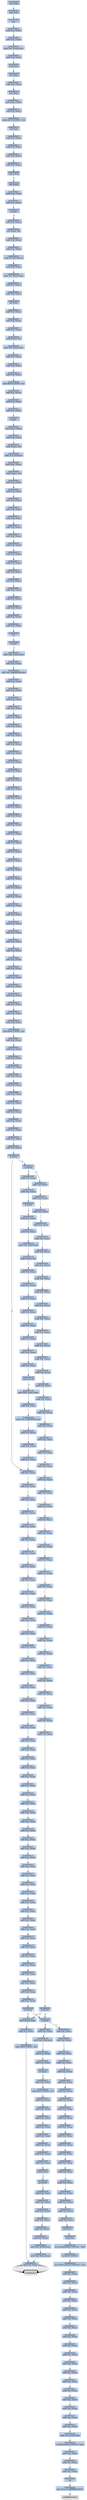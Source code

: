 digraph G {
node[shape=rectangle,style=filled,fillcolor=lightsteelblue,color=lightsteelblue]
bgcolor="transparent"
a0x00000000decl_ebp[label="0x00000000\ndecl %ebp"];
a0x00000001popl_edx[label="0x00000001\npopl %edx"];
a0x00000002nop_[label="0x00000002\nnop "];
a0x00000003addb_al_ebx_[label="0x00000003\naddb %al, (%ebx)"];
a0x00000005addb_al_eax_[label="0x00000005\naddb %al, (%eax)"];
a0x00000007addb_al_eaxeax_[label="0x00000007\naddb %al, (%eax,%eax)"];
a0x0000000aaddb_al_eax_[label="0x0000000a\naddb %al, (%eax)"];
a0x0000000cpushl_eax[label="0x0000000c\npushl %eax"];
a0x0000000dincl_ebp[label="0x0000000d\nincl %ebp"];
a0x0000000eaddb_al_eax_[label="0x0000000e\naddb %al, (%eax)"];
a0x00000010decl_esp[label="0x00000010\ndecl %esp"];
a0x00000011addl_eax_edx_[label="0x00000011\naddl %eax, (%edx)"];
a0x00000013addb_dl_edi_[label="0x00000013\naddb %dl, (%edi)"];
a0x00000015addb_0x75UINT8_al[label="0x00000015\naddb $0x75<UINT8>, %al"];
a0x00000017incl_edi[label="0x00000017\nincl %edi"];
a0x00000018addb_al_eax_[label="0x00000018\naddb %al, (%eax)"];
a0x0000001aaddb_al_eax_[label="0x0000001a\naddb %al, (%eax)"];
a0x0000001caddb_al_eax_[label="0x0000001c\naddb %al, (%eax)"];
a0x0000001eaddb_al_eax_[label="0x0000001e\naddb %al, (%eax)"];
a0x00000020loopne_0x22[label="0x00000020\nloopne 0x22"];
a0x00000022sidt_ebx_[label="0x00000022\nsidt (%ebx)"];
a0x00000025addl_eax_esi_[label="0x00000025\naddl %eax, (%esi)"];
a0x00000027addb_al_eax_[label="0x00000027\naddb %al, (%eax)"];
a0x00000029jo_0x2b[label="0x00000029\njo 0x2b"];
a0x0000002baddb_al_eax_[label="0x0000002b\naddb %al, (%eax)"];
a0x0000002dorb_eax__al[label="0x0000002d\norb (%eax), %al"];
a0x0000002faddb_al_eax_[label="0x0000002f\naddb %al, (%eax)"];
a0x00000031addb_al_eax_[label="0x00000031\naddb %al, (%eax)"];
a0x00000033addb_cl_0x7cecx_[label="0x00000033\naddb %cl, 0x7c(%ecx)"];
a0x00000039adcb_al_eax_[label="0x00000039\nadcb %al, (%eax)"];
a0x0000003baddb_cl_eaxeax_[label="0x0000003b\naddb %cl, (%eax,%eax)"];
a0x0000003eaddb_al_eax_[label="0x0000003e\naddb %al, (%eax)"];
a0x00000040addb_al_eax_[label="0x00000040\naddb %al, (%eax)"];
a0x00000042incl_eax[label="0x00000042\nincl %eax"];
a0x00000043addb_al_eax_[label="0x00000043\naddb %al, (%eax)"];
a0x00000045adcb_al_eax_[label="0x00000045\nadcb %al, (%eax)"];
a0x00000047addb_al_eax_[label="0x00000047\naddb %al, (%eax)"];
a0x00000049addb_eax__al[label="0x00000049\naddb (%eax), %al"];
a0x0000004baddb_al_eaxeax_[label="0x0000004b\naddb %al, (%eax,%eax)"];
a0x0000004eaddb_al_eax_[label="0x0000004e\naddb %al, (%eax)"];
a0x00000050addb_al_eax_[label="0x00000050\naddb %al, (%eax)"];
a0x00000052addb_al_eax_[label="0x00000052\naddb %al, (%eax)"];
a0x00000054addb_0x0UINT8_al[label="0x00000054\naddb $0x0<UINT8>, %al"];
a0x00000056addb_al_eax_[label="0x00000056\naddb %al, (%eax)"];
a0x00000058addb_al_eax_[label="0x00000058\naddb %al, (%eax)"];
a0x0000005aaddb_al_eax_[label="0x0000005a\naddb %al, (%eax)"];
a0x0000005cpusha_[label="0x0000005c\npusha "];
a0x0000005dmovl_eax_eax_[label="0x0000005d\nmovl %eax, (%eax)"];
a0x0000005faddb_al_eax_[label="0x0000005f\naddb %al, (%eax)"];
a0x00000061addb_eax__al[label="0x00000061\naddb (%eax), %al"];
a0x00000063addb_cl_0x2ecx_[label="0x00000063\naddb %cl, 0x2(%ecx)"];
a0x00000066addl_eax_eax_[label="0x00000066\naddl %eax, (%eax)"];
a0x00000068addb_eax__al[label="0x00000068\naddb (%eax), %al"];
a0x0000006aaddb_al_eax_[label="0x0000006a\naddb %al, (%eax)"];
a0x0000006caddb_al_eax_[label="0x0000006c\naddb %al, (%eax)"];
a0x0000006eadcb_al_eax_[label="0x0000006e\nadcb %al, (%eax)"];
a0x00000070addb_dl_eax_[label="0x00000070\naddb %dl, (%eax)"];
a0x00000072addb_al_eax_[label="0x00000072\naddb %al, (%eax)"];
a0x00000074addb_al_eax_[label="0x00000074\naddb %al, (%eax)"];
a0x00000076adcb_al_eax_[label="0x00000076\nadcb %al, (%eax)"];
a0x00000078addb_dl_eax_[label="0x00000078\naddb %dl, (%eax)"];
a0x0000007aaddb_al_eax_[label="0x0000007a\naddb %al, (%eax)"];
a0x0000007caddb_al_eax_[label="0x0000007c\naddb %al, (%eax)"];
a0x0000007eaddb_al_eax_[label="0x0000007e\naddb %al, (%eax)"];
a0x00000080adcb_al_eax_[label="0x00000080\nadcb %al, (%eax)"];
a0x00000082addb_al_eax_[label="0x00000082\naddb %al, (%eax)"];
a0x00000084addb_al_eax_[label="0x00000084\naddb %al, (%eax)"];
a0x00000086addb_al_eax_[label="0x00000086\naddb %al, (%eax)"];
a0x00000088addb_al_eax_[label="0x00000088\naddb %al, (%eax)"];
a0x0000008aaddb_al_eax_[label="0x0000008a\naddb %al, (%eax)"];
a0x0000008cnop_[label="0x0000008c\nnop "];
a0x0000008djnl_0x8f[label="0x0000008d\njnl 0x8f"];
a0x0000008faddb_bh_eaxeax_[label="0x0000008f\naddb %bh, (%eax,%eax)"];
a0x00000092addb_al_eax_[label="0x00000092\naddb %al, (%eax)"];
a0x00000094addb_al_0x9600000eax_[label="0x00000094\naddb %al, 0x9600000(%eax)"];
a0x0000009aaddb_al_eax_[label="0x0000009a\naddb %al, (%eax)"];
a0x0000009caddb_al_eax_[label="0x0000009c\naddb %al, (%eax)"];
a0x0000009eaddb_al_eax_[label="0x0000009e\naddb %al, (%eax)"];
a0x000000a0addb_al_eax_[label="0x000000a0\naddb %al, (%eax)"];
a0x000000a2addb_al_eax_[label="0x000000a2\naddb %al, (%eax)"];
a0x000000a4addb_al_eax_[label="0x000000a4\naddb %al, (%eax)"];
a0x000000a6addb_al_eax_[label="0x000000a6\naddb %al, (%eax)"];
a0x000000a8addb_al_eax_[label="0x000000a8\naddb %al, (%eax)"];
a0x000000aaaddb_al_eax_[label="0x000000aa\naddb %al, (%eax)"];
a0x000000acaddb_al_eax_[label="0x000000ac\naddb %al, (%eax)"];
a0x000000aeaddb_al_eax_[label="0x000000ae\naddb %al, (%eax)"];
a0x000000b0addb_al_eax_[label="0x000000b0\naddb %al, (%eax)"];
a0x000000b2addb_al_eax_[label="0x000000b2\naddb %al, (%eax)"];
a0x000000b4addb_al_eax_[label="0x000000b4\naddb %al, (%eax)"];
a0x000000b6addb_al_eax_[label="0x000000b6\naddb %al, (%eax)"];
a0x000000b8addb_al_eax_[label="0x000000b8\naddb %al, (%eax)"];
a0x000000baaddb_al_eax_[label="0x000000ba\naddb %al, (%eax)"];
a0x000000bcaddb_al_eax_[label="0x000000bc\naddb %al, (%eax)"];
a0x000000beaddb_al_eax_[label="0x000000be\naddb %al, (%eax)"];
a0x000000c0addb_al_eax_[label="0x000000c0\naddb %al, (%eax)"];
a0x000000c2addb_al_eax_[label="0x000000c2\naddb %al, (%eax)"];
a0x000000c4addb_al_eax_[label="0x000000c4\naddb %al, (%eax)"];
a0x000000c6addb_al_eax_[label="0x000000c6\naddb %al, (%eax)"];
a0x000000c8addb_al_eax_[label="0x000000c8\naddb %al, (%eax)"];
a0x000000caaddb_al_eax_[label="0x000000ca\naddb %al, (%eax)"];
a0x000000ccaddb_al_eax_[label="0x000000cc\naddb %al, (%eax)"];
a0x000000ceaddb_al_eax_[label="0x000000ce\naddb %al, (%eax)"];
a0x000000d0addb_al_eax_[label="0x000000d0\naddb %al, (%eax)"];
a0x000000d2addb_al_eax_[label="0x000000d2\naddb %al, (%eax)"];
a0x000000d4addb_al_eax_[label="0x000000d4\naddb %al, (%eax)"];
a0x000000d6addb_al_eax_[label="0x000000d6\naddb %al, (%eax)"];
a0x000000d8addb_al_eax_[label="0x000000d8\naddb %al, (%eax)"];
a0x000000daaddb_al_eax_[label="0x000000da\naddb %al, (%eax)"];
a0x000000dcaddb_al_eax_[label="0x000000dc\naddb %al, (%eax)"];
a0x000000deaddb_al_eax_[label="0x000000de\naddb %al, (%eax)"];
a0x000000e0addb_al_eax_[label="0x000000e0\naddb %al, (%eax)"];
a0x000000e2addb_al_eax_[label="0x000000e2\naddb %al, (%eax)"];
a0x000000e4addb_dl_eax_[label="0x000000e4\naddb %dl, (%eax)"];
a0x000000e6addb_al_eax_[label="0x000000e6\naddb %al, (%eax)"];
a0x000000e8subb_0x0UINT8_al[label="0x000000e8\nsubb $0x0<UINT8>, %al"];
a0x000000eaaddb_al_eax_[label="0x000000ea\naddb %al, (%eax)"];
a0x000000ecaddb_al_eax_[label="0x000000ec\naddb %al, (%eax)"];
a0x000000eeaddb_al_eax_[label="0x000000ee\naddb %al, (%eax)"];
a0x000000f0addb_al_eax_[label="0x000000f0\naddb %al, (%eax)"];
a0x000000f2addb_al_eax_[label="0x000000f2\naddb %al, (%eax)"];
a0x000000f4addb_al_eax_[label="0x000000f4\naddb %al, (%eax)"];
a0x000000f6addb_al_eax_[label="0x000000f6\naddb %al, (%eax)"];
a0x000000f8addb_al_eax_[label="0x000000f8\naddb %al, (%eax)"];
a0x000000faaddb_al_eax_[label="0x000000fa\naddb %al, (%eax)"];
a0x000000fcaddb_al_eax_[label="0x000000fc\naddb %al, (%eax)"];
a0x000000feaddb_al_eax_[label="0x000000fe\naddb %al, (%eax)"];
a0x00000100addb_al_eax_[label="0x00000100\naddb %al, (%eax)"];
a0x00000102addb_al_eax_[label="0x00000102\naddb %al, (%eax)"];
a0x00000104je_0x16c[label="0x00000104\nje 0x16c"];
a0x00000107js_0x17d[label="0x00000107\njs 0x17d"];
a0x0000016caddb_al_eax_[label="0x0000016c\naddb %al, (%eax)"];
a0x0000016eaddb_al_eax_[label="0x0000016e\naddb %al, (%eax)"];
a0x00000170addb_al_eax_[label="0x00000170\naddb %al, (%eax)"];
a0x00000172addb_al_eax_[label="0x00000172\naddb %al, (%eax)"];
a0x00000174addb_al_eax_[label="0x00000174\naddb %al, (%eax)"];
a0x00000176addb_al_eax_[label="0x00000176\naddb %al, (%eax)"];
a0x00000178addb_al_eax_[label="0x00000178\naddb %al, (%eax)"];
a0x0000017aaddb_al_eax_[label="0x0000017a\naddb %al, (%eax)"];
a0x0000017caddb_al_eax_[label="0x0000017c\naddb %al, (%eax)"];
a0x0000017eaddb_al_eax_[label="0x0000017e\naddb %al, (%eax)"];
a0x00000180addb_al_eax_[label="0x00000180\naddb %al, (%eax)"];
a0x00000182addb_al_eax_[label="0x00000182\naddb %al, (%eax)"];
a0x00000184addb_al_eax_[label="0x00000184\naddb %al, (%eax)"];
a0x00000186addb_al_eax_[label="0x00000186\naddb %al, (%eax)"];
a0x00000188addb_al_eax_[label="0x00000188\naddb %al, (%eax)"];
a0x0000018aaddb_al_eax_[label="0x0000018a\naddb %al, (%eax)"];
a0x0000018caddb_al_eax_[label="0x0000018c\naddb %al, (%eax)"];
a0x0000018eaddb_al_eax_[label="0x0000018e\naddb %al, (%eax)"];
a0x00000190addb_al_eax_[label="0x00000190\naddb %al, (%eax)"];
a0x00000192addb_al_eax_[label="0x00000192\naddb %al, (%eax)"];
a0x00000194addb_al_eax_[label="0x00000194\naddb %al, (%eax)"];
a0x00000196addb_al_eax_[label="0x00000196\naddb %al, (%eax)"];
a0x00000198addb_al_eax_[label="0x00000198\naddb %al, (%eax)"];
a0x0000019aaddb_al_eax_[label="0x0000019a\naddb %al, (%eax)"];
a0x0000019caddb_al_eax_[label="0x0000019c\naddb %al, (%eax)"];
a0x0000019eaddb_al_eax_[label="0x0000019e\naddb %al, (%eax)"];
a0x000001a0addb_al_eax_[label="0x000001a0\naddb %al, (%eax)"];
a0x000001a2addb_al_eax_[label="0x000001a2\naddb %al, (%eax)"];
a0x000001a4addb_al_eax_[label="0x000001a4\naddb %al, (%eax)"];
a0x000001a6addb_al_eax_[label="0x000001a6\naddb %al, (%eax)"];
a0x000001a8addb_al_eax_[label="0x000001a8\naddb %al, (%eax)"];
a0x000001aaaddb_al_eax_[label="0x000001aa\naddb %al, (%eax)"];
a0x000001acaddb_al_eax_[label="0x000001ac\naddb %al, (%eax)"];
a0x000001aeaddb_al_eax_[label="0x000001ae\naddb %al, (%eax)"];
a0x000001b0addb_al_eax_[label="0x000001b0\naddb %al, (%eax)"];
a0x000001b2addb_al_eax_[label="0x000001b2\naddb %al, (%eax)"];
a0x000001b4addb_al_eax_[label="0x000001b4\naddb %al, (%eax)"];
a0x000001b6addb_al_eax_[label="0x000001b6\naddb %al, (%eax)"];
a0x000001b8addb_al_eax_[label="0x000001b8\naddb %al, (%eax)"];
a0x000001baaddb_al_eax_[label="0x000001ba\naddb %al, (%eax)"];
a0x000001bcaddb_al_eax_[label="0x000001bc\naddb %al, (%eax)"];
a0x000001beaddb_al_eax_[label="0x000001be\naddb %al, (%eax)"];
a0x000001c0addb_al_eax_[label="0x000001c0\naddb %al, (%eax)"];
a0x000001c2addb_al_eax_[label="0x000001c2\naddb %al, (%eax)"];
a0x000001c4addb_al_eax_[label="0x000001c4\naddb %al, (%eax)"];
a0x000001c6addb_al_eax_[label="0x000001c6\naddb %al, (%eax)"];
a0x000001c8addb_al_eax_[label="0x000001c8\naddb %al, (%eax)"];
a0x000001caaddb_al_eax_[label="0x000001ca\naddb %al, (%eax)"];
a0x000001ccaddb_al_eax_[label="0x000001cc\naddb %al, (%eax)"];
a0x000001ceaddb_al_eax_[label="0x000001ce\naddb %al, (%eax)"];
a0x000001d0je_0x238[label="0x000001d0\nje 0x238"];
a0x00000238addl_eax__eax[label="0x00000238\naddl (%eax), %eax"];
a0x0000023aaddb_al_eax_[label="0x0000023a\naddb %al, (%eax)"];
a0x0000023caddb_0x0UINT8_al[label="0x0000023c\naddb $0x0<UINT8>, %al"];
a0x0000023eaddb_al_eax_[label="0x0000023e\naddb %al, (%eax)"];
a0x00000240[label="0x00000240",color="lightgrey",fillcolor="lightgrey"];
a0x00000109addb_al_eax_[label="0x00000109\naddb %al, (%eax)"];
a0x0000017daddb_al_eax_[label="0x0000017d\naddb %al, (%eax)"];
a0x0000017faddb_al_eax_[label="0x0000017f\naddb %al, (%eax)"];
a0x00000181addb_al_eax_[label="0x00000181\naddb %al, (%eax)"];
a0x00000183addb_al_eax_[label="0x00000183\naddb %al, (%eax)"];
a0x00000185addb_al_eax_[label="0x00000185\naddb %al, (%eax)"];
a0x00000187addb_al_eax_[label="0x00000187\naddb %al, (%eax)"];
a0x00000189addb_al_eax_[label="0x00000189\naddb %al, (%eax)"];
a0x0000018baddb_al_eax_[label="0x0000018b\naddb %al, (%eax)"];
a0x0000018daddb_al_eax_[label="0x0000018d\naddb %al, (%eax)"];
a0x0000018faddb_al_eax_[label="0x0000018f\naddb %al, (%eax)"];
a0x00000191addb_al_eax_[label="0x00000191\naddb %al, (%eax)"];
a0x00000193addb_al_eax_[label="0x00000193\naddb %al, (%eax)"];
a0x00000195addb_al_eax_[label="0x00000195\naddb %al, (%eax)"];
a0x00000197addb_al_eax_[label="0x00000197\naddb %al, (%eax)"];
a0x00000199addb_al_eax_[label="0x00000199\naddb %al, (%eax)"];
a0x0000019baddb_al_eax_[label="0x0000019b\naddb %al, (%eax)"];
a0x0000019daddb_al_eax_[label="0x0000019d\naddb %al, (%eax)"];
a0x0000019faddb_al_eax_[label="0x0000019f\naddb %al, (%eax)"];
a0x000001a1addb_al_eax_[label="0x000001a1\naddb %al, (%eax)"];
a0x000001a3addb_al_eax_[label="0x000001a3\naddb %al, (%eax)"];
a0x000001a5addb_al_eax_[label="0x000001a5\naddb %al, (%eax)"];
a0x000001a7addb_al_eax_[label="0x000001a7\naddb %al, (%eax)"];
a0x000001a9addb_al_eax_[label="0x000001a9\naddb %al, (%eax)"];
a0x000001abaddb_al_eax_[label="0x000001ab\naddb %al, (%eax)"];
a0x000001adaddb_al_eax_[label="0x000001ad\naddb %al, (%eax)"];
a0x000001afaddb_al_eax_[label="0x000001af\naddb %al, (%eax)"];
a0x000001b1addb_al_eax_[label="0x000001b1\naddb %al, (%eax)"];
a0x000001b3addb_al_eax_[label="0x000001b3\naddb %al, (%eax)"];
a0x000001b5addb_al_eax_[label="0x000001b5\naddb %al, (%eax)"];
a0x000001b7addb_al_eax_[label="0x000001b7\naddb %al, (%eax)"];
a0x000001b9addb_al_eax_[label="0x000001b9\naddb %al, (%eax)"];
a0x000001bbaddb_al_eax_[label="0x000001bb\naddb %al, (%eax)"];
a0x000001bdaddb_al_eax_[label="0x000001bd\naddb %al, (%eax)"];
a0x000001bfaddb_al_eax_[label="0x000001bf\naddb %al, (%eax)"];
a0x000001c1addb_al_eax_[label="0x000001c1\naddb %al, (%eax)"];
a0x000001c3addb_al_eax_[label="0x000001c3\naddb %al, (%eax)"];
a0x000001c5addb_al_eax_[label="0x000001c5\naddb %al, (%eax)"];
a0x000001c7addb_al_eax_[label="0x000001c7\naddb %al, (%eax)"];
a0x000001c9addb_al_eax_[label="0x000001c9\naddb %al, (%eax)"];
a0x000001cbaddb_al_eax_[label="0x000001cb\naddb %al, (%eax)"];
a0x000001cdaddb_al_eax_[label="0x000001cd\naddb %al, (%eax)"];
a0x000001cfaddb_ch_esi_[label="0x000001cf\naddb %ch, (%esi)"];
a0x000001d1je_0x238[label="0x000001d1\nje 0x238"];
a0x000001d3js_0x249[label="0x000001d3\njs 0x249"];
a0x00000240[label="0x00000240",color="lightgrey",fillcolor="lightgrey"];
a0x000001d5addb_al_eax_[label="0x000001d5\naddb %al, (%eax)"];
a0x00000249addb_al_eax_[label="0x00000249\naddb %al, (%eax)"];
a0x0000024baddb_al_eax_[label="0x0000024b\naddb %al, (%eax)"];
a0x0000024eaddb_al_eax_[label="0x0000024e\naddb %al, (%eax)"];
a0x00000250addb_al_eax_[label="0x00000250\naddb %al, (%eax)"];
a0x00000252addb_al_eax_[label="0x00000252\naddb %al, (%eax)"];
a0x00000254addb_al_eax_[label="0x00000254\naddb %al, (%eax)"];
a0x00000256addb_al_eax_[label="0x00000256\naddb %al, (%eax)"];
a0x00000258addb_al_eax_[label="0x00000258\naddb %al, (%eax)"];
a0x0000025aaddb_al_eax_[label="0x0000025a\naddb %al, (%eax)"];
a0x0000025caddb_al_eax_[label="0x0000025c\naddb %al, (%eax)"];
a0x0000025eaddb_al_eax_[label="0x0000025e\naddb %al, (%eax)"];
a0x00000260addb_al_eax_[label="0x00000260\naddb %al, (%eax)"];
a0x00000262addb_al_eax_[label="0x00000262\naddb %al, (%eax)"];
a0x00000264addb_al_eax_[label="0x00000264\naddb %al, (%eax)"];
a0x00000266addb_al_eax_[label="0x00000266\naddb %al, (%eax)"];
a0x00000268addb_al_eax_[label="0x00000268\naddb %al, (%eax)"];
a0x0000026aaddb_al_eax_[label="0x0000026a\naddb %al, (%eax)"];
a0x0000026caddb_al_eax_[label="0x0000026c\naddb %al, (%eax)"];
a0x0000026eaddb_al_eax_[label="0x0000026e\naddb %al, (%eax)"];
a0x00000270addb_al_ecx_[label="0x00000270\naddb %al, (%ecx)"];
a0x00000272addb_al_eax_[label="0x00000272\naddb %al, (%eax)"];
a0x00000274pushl_cs[label="0x00000274\npushl %cs"];
a0x00000275popl_ds[label="0x00000275\npopl %ds"];
a0x00000276movl_0x9b4000eUINT32_edx[label="0x00000276\nmovl $0x9b4000e<UINT32>, %edx"];
a0x0000027bint_0x21UINT8[label="0x0000027b\nint $0x21<UINT8>"];
a0x0000027dmovl_0x21cd4c01UINT32_eax[label="0x0000027d\nmovl $0x21cd4c01<UINT32>, %eax"];
a0x00000282addb_al_eax_[label="0x00000282\naddb %al, (%eax)"];
a0x00000284addb_al_eax_[label="0x00000284\naddb %al, (%eax)"];
a0x00000286addb_al_eax_[label="0x00000286\naddb %al, (%eax)"];
a0x00000288addb_al_eax_[label="0x00000288\naddb %al, (%eax)"];
a0x0000028aaddb_al_eax_[label="0x0000028a\naddb %al, (%eax)"];
a0x0000028caddb_al_eax_[label="0x0000028c\naddb %al, (%eax)"];
a0x0000028eaddb_al_eax_[label="0x0000028e\naddb %al, (%eax)"];
a0x00000290addb_al_eax_[label="0x00000290\naddb %al, (%eax)"];
a0x00000292addb_al_eax_[label="0x00000292\naddb %al, (%eax)"];
a0x00000294addb_al_eax_[label="0x00000294\naddb %al, (%eax)"];
a0x00000296addb_al_eax_[label="0x00000296\naddb %al, (%eax)"];
a0x00000298addb_al_eax_[label="0x00000298\naddb %al, (%eax)"];
a0x0000029aaddb_al_eax_[label="0x0000029a\naddb %al, (%eax)"];
a0x0000029caddb_al_eax_[label="0x0000029c\naddb %al, (%eax)"];
a0x0000029eaddb_al_eax_[label="0x0000029e\naddb %al, (%eax)"];
a0x000002a0addb_al_eax_[label="0x000002a0\naddb %al, (%eax)"];
a0x000002a2addb_al_eax_[label="0x000002a2\naddb %al, (%eax)"];
a0x000002a4addb_al_eax_[label="0x000002a4\naddb %al, (%eax)"];
a0x000002a6addb_ah_0x2eebp_[label="0x000002a6\naddb %ah, 0x2e(%ebp)"];
a0x000002a9orl_0x240a0dUINT32_eax[label="0x000002a9\norl $0x240a0d<UINT32>, %eax"];
a0x000002aeaddb_al_eax_[label="0x000002ae\naddb %al, (%eax)"];
a0x000002b0addb_al_eax_[label="0x000002b0\naddb %al, (%eax)"];
a0x000002b2addb_al_eax_[label="0x000002b2\naddb %al, (%eax)"];
a0x000002b4std_[label="0x000002b4\nstd "];
a0x000002b5ljmp_0x1a15_0xffffffff8bb9497b[label="0x000002b5\nljmp 0x1a15:0xffffffff8bb9497b"];
a0xffffffff8bb9497b[label="0xffffffff8bb9497b",color="lightgrey",fillcolor="lightgrey"];
a0x000001d7addb_ah_0x6eesi_[label="0x000001d7\naddb %ah, 0x6e(%esi)"];
a0x000001ddadcb_al_eax_[label="0x000001dd\nadcb %al, (%eax)"];
a0x000001dfaddb_al_eax_[label="0x000001df\naddb %al, (%eax)"];
a0x000001e1jo_0x1e3[label="0x000001e1\njo 0x1e3"];
a0x000001e3addb_al_eax_[label="0x000001e3\naddb %al, (%eax)"];
a0x000001e5addb_0x0UINT8_al[label="0x000001e5\naddb $0x0<UINT8>, %al"];
a0x000001e7addb_al_eax_[label="0x000001e7\naddb %al, (%eax)"];
a0x000001e9addb_al_eax_[label="0x000001e9\naddb %al, (%eax)"];
a0x000001ebaddb_al_eax_[label="0x000001eb\naddb %al, (%eax)"];
a0x000001edaddb_al_eax_[label="0x000001ed\naddb %al, (%eax)"];
a0x000001efaddb_al_eax_[label="0x000001ef\naddb %al, (%eax)"];
a0x000001f1addb_al_eax_[label="0x000001f1\naddb %al, (%eax)"];
a0x000001f3addb_ah_eax_[label="0x000001f3\naddb %ah, (%eax)"];
a0x000001f5addb_al_eax_[label="0x000001f5\naddb %al, (%eax)"];
a0x000001f7loopne_0x227[label="0x000001f7\nloopne 0x227"];
a0x00000227jle_0x229[label="0x00000227\njle 0x229"];
a0x00000229addb_al_eax_[label="0x00000229\naddb %al, (%eax)"];
a0x0000022baddb_al_eax_[label="0x0000022b\naddb %al, (%eax)"];
a0x0000022daddb_al_eax_[label="0x0000022d\naddb %al, (%eax)"];
a0x0000022faddb_al_eax_[label="0x0000022f\naddb %al, (%eax)"];
a0x00000231addb_al_eax_[label="0x00000231\naddb %al, (%eax)"];
a0x00000233addb_al_eax_[label="0x00000233\naddb %al, (%eax)"];
a0x00000235addb_dl_0x300eax_[label="0x00000235\naddb %dl, 0x300(%eax)"];
a0x0000023baddb_al_eaxeax_[label="0x0000023b\naddb %al, (%eax,%eax)"];
a0x00000240[label="0x00000240",color="lightgrey",fillcolor="lightgrey"];
a0x0000010baddb_al_eax_[label="0x0000010b\naddb %al, (%eax)"];
a0x0000010djo_0x10f[label="0x0000010d\njo 0x10f"];
a0x0000010faddb_al_eax_[label="0x0000010f\naddb %al, (%eax)"];
a0x00000111adcb_al_eax_[label="0x00000111\nadcb %al, (%eax)"];
a0x00000113addb_ch_0x6eeax_[label="0x00000113\naddb %ch, 0x6e(%eax)"];
a0x00000119addb_eax__al[label="0x00000119\naddb (%eax), %al"];
a0x0000011baddb_al_eax_[label="0x0000011b\naddb %al, (%eax)"];
a0x0000011daddb_al_eax_[label="0x0000011d\naddb %al, (%eax)"];
a0x0000011faddb_al_eax_[label="0x0000011f\naddb %al, (%eax)"];
a0x00000121addb_al_eax_[label="0x00000121\naddb %al, (%eax)"];
a0x00000123addb_al_eax_[label="0x00000123\naddb %al, (%eax)"];
a0x00000125addb_al_eax_[label="0x00000125\naddb %al, (%eax)"];
a0x00000127addb_ah_eax_[label="0x00000127\naddb %ah, (%eax)"];
a0x00000129addb_al_eax_[label="0x00000129\naddb %al, (%eax)"];
a0x0000012bloopne_0x15b[label="0x0000012b\nloopne 0x15b"];
a0x0000015baddb_bh_eaxeax_[label="0x0000015b\naddb %bh, (%eax,%eax)"];
a0x0000015eaddb_al_eax_[label="0x0000015e\naddb %al, (%eax)"];
a0x00000160addb_al_0x9600000eax_[label="0x00000160\naddb %al, 0x9600000(%eax)"];
a0x00000166addb_al_eax_[label="0x00000166\naddb %al, (%eax)"];
a0x00000168addb_al_eax_[label="0x00000168\naddb %al, (%eax)"];
a0x0000016aaddb_al_eax_[label="0x0000016a\naddb %al, (%eax)"];
a0xffffffff8bb9497b[label="0xffffffff8bb9497b",color="lightgrey",fillcolor="lightgrey"];
a0x00000240[label="0x00000240",color="lightgrey",fillcolor="lightgrey"];
a0x00000240[label="0x00000240",color="lightgrey",fillcolor="lightgrey"];
a0x00000240[label="0x00000240",color="lightgrey",fillcolor="lightgrey"];
a0xffffffff8bb9497b[label="0xffffffff8bb9497b",color="lightgrey",fillcolor="lightgrey"];
a0x00000240[label="0x00000240",color="lightgrey",fillcolor="lightgrey"];
a0xffffffff8bb9497b[label="0xffffffff8bb9497b",color="lightgrey",fillcolor="lightgrey"];
a0x00000240[label="0x00000240",color="lightgrey",fillcolor="lightgrey"];
a0x00000240[label="0x00000240",color="lightgrey",fillcolor="lightgrey"];
a0x00000240[label="0x00000240",color="lightgrey",fillcolor="lightgrey"];
a0xffffffff8bb9497b[label="0xffffffff8bb9497b",color="lightgrey",fillcolor="lightgrey"];
a0x00000240[label="0x00000240",color="lightgrey",fillcolor="lightgrey"];
a0xffffffff8bb9497b[label="0xffffffff8bb9497b",color="lightgrey",fillcolor="lightgrey"];
a0x00000240[label="0x00000240",color="lightgrey",fillcolor="lightgrey"];
a0x00000240[label="0x00000240",color="lightgrey",fillcolor="lightgrey"];
a0x00000240[label="0x00000240",color="lightgrey",fillcolor="lightgrey"];
a0xffffffff8bb9497b[label="0xffffffff8bb9497b",color="lightgrey",fillcolor="lightgrey"];
a0x00000240[label="0x00000240",color="lightgrey",fillcolor="lightgrey"];
a0xffffffff8bb9497b[label="0xffffffff8bb9497b",color="lightgrey",fillcolor="lightgrey"];
a0x00000240[label="0x00000240",color="lightgrey",fillcolor="lightgrey"];
a0x00000240[label="0x00000240",color="lightgrey",fillcolor="lightgrey"];
a0xffffffff8bb9497b[label="0xffffffff8bb9497b",color="lightgrey",fillcolor="lightgrey"];
a0x00000240[label="0x00000240",color="lightgrey",fillcolor="lightgrey"];
a0xffffffff8bb9497b[label="0xffffffff8bb9497b",color="lightgrey",fillcolor="lightgrey"];
a0x00000240[label="0x00000240",color="lightgrey",fillcolor="lightgrey"];
a0x00000240[label="0x00000240",color="lightgrey",fillcolor="lightgrey"];
a0x00000240[label="0x00000240",color="lightgrey",fillcolor="lightgrey"];
a0xffffffff8bb9497b[label="0xffffffff8bb9497b",color="lightgrey",fillcolor="lightgrey"];
a0x00000240[label="0x00000240",color="lightgrey",fillcolor="lightgrey"];
a0xffffffff8bb9497b[label="0xffffffff8bb9497b",color="lightgrey",fillcolor="lightgrey"];
a0x00000240[label="0x00000240",color="lightgrey",fillcolor="lightgrey"];
a0x00000000decl_ebp -> a0x00000001popl_edx [color="#000000"];
a0x00000001popl_edx -> a0x00000002nop_ [color="#000000"];
a0x00000002nop_ -> a0x00000003addb_al_ebx_ [color="#000000"];
a0x00000003addb_al_ebx_ -> a0x00000005addb_al_eax_ [color="#000000"];
a0x00000005addb_al_eax_ -> a0x00000007addb_al_eaxeax_ [color="#000000"];
a0x00000007addb_al_eaxeax_ -> a0x0000000aaddb_al_eax_ [color="#000000"];
a0x0000000aaddb_al_eax_ -> a0x0000000cpushl_eax [color="#000000"];
a0x0000000cpushl_eax -> a0x0000000dincl_ebp [color="#000000"];
a0x0000000dincl_ebp -> a0x0000000eaddb_al_eax_ [color="#000000"];
a0x0000000eaddb_al_eax_ -> a0x00000010decl_esp [color="#000000"];
a0x00000010decl_esp -> a0x00000011addl_eax_edx_ [color="#000000"];
a0x00000011addl_eax_edx_ -> a0x00000013addb_dl_edi_ [color="#000000"];
a0x00000013addb_dl_edi_ -> a0x00000015addb_0x75UINT8_al [color="#000000"];
a0x00000015addb_0x75UINT8_al -> a0x00000017incl_edi [color="#000000"];
a0x00000017incl_edi -> a0x00000018addb_al_eax_ [color="#000000"];
a0x00000018addb_al_eax_ -> a0x0000001aaddb_al_eax_ [color="#000000"];
a0x0000001aaddb_al_eax_ -> a0x0000001caddb_al_eax_ [color="#000000"];
a0x0000001caddb_al_eax_ -> a0x0000001eaddb_al_eax_ [color="#000000"];
a0x0000001eaddb_al_eax_ -> a0x00000020loopne_0x22 [color="#000000"];
a0x00000020loopne_0x22 -> a0x00000022sidt_ebx_ [color="#000000",label="T"];
a0x00000022sidt_ebx_ -> a0x00000025addl_eax_esi_ [color="#000000"];
a0x00000025addl_eax_esi_ -> a0x00000027addb_al_eax_ [color="#000000"];
a0x00000027addb_al_eax_ -> a0x00000029jo_0x2b [color="#000000"];
a0x00000029jo_0x2b -> a0x0000002baddb_al_eax_ [color="#000000",label="T"];
a0x0000002baddb_al_eax_ -> a0x0000002dorb_eax__al [color="#000000"];
a0x0000002dorb_eax__al -> a0x0000002faddb_al_eax_ [color="#000000"];
a0x0000002faddb_al_eax_ -> a0x00000031addb_al_eax_ [color="#000000"];
a0x00000031addb_al_eax_ -> a0x00000033addb_cl_0x7cecx_ [color="#000000"];
a0x00000033addb_cl_0x7cecx_ -> a0x00000039adcb_al_eax_ [color="#000000"];
a0x00000039adcb_al_eax_ -> a0x0000003baddb_cl_eaxeax_ [color="#000000"];
a0x0000003baddb_cl_eaxeax_ -> a0x0000003eaddb_al_eax_ [color="#000000"];
a0x0000003eaddb_al_eax_ -> a0x00000040addb_al_eax_ [color="#000000"];
a0x00000040addb_al_eax_ -> a0x00000042incl_eax [color="#000000"];
a0x00000042incl_eax -> a0x00000043addb_al_eax_ [color="#000000"];
a0x00000043addb_al_eax_ -> a0x00000045adcb_al_eax_ [color="#000000"];
a0x00000045adcb_al_eax_ -> a0x00000047addb_al_eax_ [color="#000000"];
a0x00000047addb_al_eax_ -> a0x00000049addb_eax__al [color="#000000"];
a0x00000049addb_eax__al -> a0x0000004baddb_al_eaxeax_ [color="#000000"];
a0x0000004baddb_al_eaxeax_ -> a0x0000004eaddb_al_eax_ [color="#000000"];
a0x0000004eaddb_al_eax_ -> a0x00000050addb_al_eax_ [color="#000000"];
a0x00000050addb_al_eax_ -> a0x00000052addb_al_eax_ [color="#000000"];
a0x00000052addb_al_eax_ -> a0x00000054addb_0x0UINT8_al [color="#000000"];
a0x00000054addb_0x0UINT8_al -> a0x00000056addb_al_eax_ [color="#000000"];
a0x00000056addb_al_eax_ -> a0x00000058addb_al_eax_ [color="#000000"];
a0x00000058addb_al_eax_ -> a0x0000005aaddb_al_eax_ [color="#000000"];
a0x0000005aaddb_al_eax_ -> a0x0000005cpusha_ [color="#000000"];
a0x0000005cpusha_ -> a0x0000005dmovl_eax_eax_ [color="#000000"];
a0x0000005dmovl_eax_eax_ -> a0x0000005faddb_al_eax_ [color="#000000"];
a0x0000005faddb_al_eax_ -> a0x00000061addb_eax__al [color="#000000"];
a0x00000061addb_eax__al -> a0x00000063addb_cl_0x2ecx_ [color="#000000"];
a0x00000063addb_cl_0x2ecx_ -> a0x00000066addl_eax_eax_ [color="#000000"];
a0x00000066addl_eax_eax_ -> a0x00000068addb_eax__al [color="#000000"];
a0x00000068addb_eax__al -> a0x0000006aaddb_al_eax_ [color="#000000"];
a0x0000006aaddb_al_eax_ -> a0x0000006caddb_al_eax_ [color="#000000"];
a0x0000006caddb_al_eax_ -> a0x0000006eadcb_al_eax_ [color="#000000"];
a0x0000006eadcb_al_eax_ -> a0x00000070addb_dl_eax_ [color="#000000"];
a0x00000070addb_dl_eax_ -> a0x00000072addb_al_eax_ [color="#000000"];
a0x00000072addb_al_eax_ -> a0x00000074addb_al_eax_ [color="#000000"];
a0x00000074addb_al_eax_ -> a0x00000076adcb_al_eax_ [color="#000000"];
a0x00000076adcb_al_eax_ -> a0x00000078addb_dl_eax_ [color="#000000"];
a0x00000078addb_dl_eax_ -> a0x0000007aaddb_al_eax_ [color="#000000"];
a0x0000007aaddb_al_eax_ -> a0x0000007caddb_al_eax_ [color="#000000"];
a0x0000007caddb_al_eax_ -> a0x0000007eaddb_al_eax_ [color="#000000"];
a0x0000007eaddb_al_eax_ -> a0x00000080adcb_al_eax_ [color="#000000"];
a0x00000080adcb_al_eax_ -> a0x00000082addb_al_eax_ [color="#000000"];
a0x00000082addb_al_eax_ -> a0x00000084addb_al_eax_ [color="#000000"];
a0x00000084addb_al_eax_ -> a0x00000086addb_al_eax_ [color="#000000"];
a0x00000086addb_al_eax_ -> a0x00000088addb_al_eax_ [color="#000000"];
a0x00000088addb_al_eax_ -> a0x0000008aaddb_al_eax_ [color="#000000"];
a0x0000008aaddb_al_eax_ -> a0x0000008cnop_ [color="#000000"];
a0x0000008cnop_ -> a0x0000008djnl_0x8f [color="#000000"];
a0x0000008djnl_0x8f -> a0x0000008faddb_bh_eaxeax_ [color="#000000",label="T"];
a0x0000008faddb_bh_eaxeax_ -> a0x00000092addb_al_eax_ [color="#000000"];
a0x00000092addb_al_eax_ -> a0x00000094addb_al_0x9600000eax_ [color="#000000"];
a0x00000094addb_al_0x9600000eax_ -> a0x0000009aaddb_al_eax_ [color="#000000"];
a0x0000009aaddb_al_eax_ -> a0x0000009caddb_al_eax_ [color="#000000"];
a0x0000009caddb_al_eax_ -> a0x0000009eaddb_al_eax_ [color="#000000"];
a0x0000009eaddb_al_eax_ -> a0x000000a0addb_al_eax_ [color="#000000"];
a0x000000a0addb_al_eax_ -> a0x000000a2addb_al_eax_ [color="#000000"];
a0x000000a2addb_al_eax_ -> a0x000000a4addb_al_eax_ [color="#000000"];
a0x000000a4addb_al_eax_ -> a0x000000a6addb_al_eax_ [color="#000000"];
a0x000000a6addb_al_eax_ -> a0x000000a8addb_al_eax_ [color="#000000"];
a0x000000a8addb_al_eax_ -> a0x000000aaaddb_al_eax_ [color="#000000"];
a0x000000aaaddb_al_eax_ -> a0x000000acaddb_al_eax_ [color="#000000"];
a0x000000acaddb_al_eax_ -> a0x000000aeaddb_al_eax_ [color="#000000"];
a0x000000aeaddb_al_eax_ -> a0x000000b0addb_al_eax_ [color="#000000"];
a0x000000b0addb_al_eax_ -> a0x000000b2addb_al_eax_ [color="#000000"];
a0x000000b2addb_al_eax_ -> a0x000000b4addb_al_eax_ [color="#000000"];
a0x000000b4addb_al_eax_ -> a0x000000b6addb_al_eax_ [color="#000000"];
a0x000000b6addb_al_eax_ -> a0x000000b8addb_al_eax_ [color="#000000"];
a0x000000b8addb_al_eax_ -> a0x000000baaddb_al_eax_ [color="#000000"];
a0x000000baaddb_al_eax_ -> a0x000000bcaddb_al_eax_ [color="#000000"];
a0x000000bcaddb_al_eax_ -> a0x000000beaddb_al_eax_ [color="#000000"];
a0x000000beaddb_al_eax_ -> a0x000000c0addb_al_eax_ [color="#000000"];
a0x000000c0addb_al_eax_ -> a0x000000c2addb_al_eax_ [color="#000000"];
a0x000000c2addb_al_eax_ -> a0x000000c4addb_al_eax_ [color="#000000"];
a0x000000c4addb_al_eax_ -> a0x000000c6addb_al_eax_ [color="#000000"];
a0x000000c6addb_al_eax_ -> a0x000000c8addb_al_eax_ [color="#000000"];
a0x000000c8addb_al_eax_ -> a0x000000caaddb_al_eax_ [color="#000000"];
a0x000000caaddb_al_eax_ -> a0x000000ccaddb_al_eax_ [color="#000000"];
a0x000000ccaddb_al_eax_ -> a0x000000ceaddb_al_eax_ [color="#000000"];
a0x000000ceaddb_al_eax_ -> a0x000000d0addb_al_eax_ [color="#000000"];
a0x000000d0addb_al_eax_ -> a0x000000d2addb_al_eax_ [color="#000000"];
a0x000000d2addb_al_eax_ -> a0x000000d4addb_al_eax_ [color="#000000"];
a0x000000d4addb_al_eax_ -> a0x000000d6addb_al_eax_ [color="#000000"];
a0x000000d6addb_al_eax_ -> a0x000000d8addb_al_eax_ [color="#000000"];
a0x000000d8addb_al_eax_ -> a0x000000daaddb_al_eax_ [color="#000000"];
a0x000000daaddb_al_eax_ -> a0x000000dcaddb_al_eax_ [color="#000000"];
a0x000000dcaddb_al_eax_ -> a0x000000deaddb_al_eax_ [color="#000000"];
a0x000000deaddb_al_eax_ -> a0x000000e0addb_al_eax_ [color="#000000"];
a0x000000e0addb_al_eax_ -> a0x000000e2addb_al_eax_ [color="#000000"];
a0x000000e2addb_al_eax_ -> a0x000000e4addb_dl_eax_ [color="#000000"];
a0x000000e4addb_dl_eax_ -> a0x000000e6addb_al_eax_ [color="#000000"];
a0x000000e6addb_al_eax_ -> a0x000000e8subb_0x0UINT8_al [color="#000000"];
a0x000000e8subb_0x0UINT8_al -> a0x000000eaaddb_al_eax_ [color="#000000"];
a0x000000eaaddb_al_eax_ -> a0x000000ecaddb_al_eax_ [color="#000000"];
a0x000000ecaddb_al_eax_ -> a0x000000eeaddb_al_eax_ [color="#000000"];
a0x000000eeaddb_al_eax_ -> a0x000000f0addb_al_eax_ [color="#000000"];
a0x000000f0addb_al_eax_ -> a0x000000f2addb_al_eax_ [color="#000000"];
a0x000000f2addb_al_eax_ -> a0x000000f4addb_al_eax_ [color="#000000"];
a0x000000f4addb_al_eax_ -> a0x000000f6addb_al_eax_ [color="#000000"];
a0x000000f6addb_al_eax_ -> a0x000000f8addb_al_eax_ [color="#000000"];
a0x000000f8addb_al_eax_ -> a0x000000faaddb_al_eax_ [color="#000000"];
a0x000000faaddb_al_eax_ -> a0x000000fcaddb_al_eax_ [color="#000000"];
a0x000000fcaddb_al_eax_ -> a0x000000feaddb_al_eax_ [color="#000000"];
a0x000000feaddb_al_eax_ -> a0x00000100addb_al_eax_ [color="#000000"];
a0x00000100addb_al_eax_ -> a0x00000102addb_al_eax_ [color="#000000"];
a0x00000102addb_al_eax_ -> a0x00000104je_0x16c [color="#000000"];
a0x00000104je_0x16c -> a0x00000107js_0x17d [color="#000000",label="F"];
a0x00000104je_0x16c -> a0x0000016caddb_al_eax_ [color="#000000",label="T"];
a0x0000016caddb_al_eax_ -> a0x0000016eaddb_al_eax_ [color="#000000"];
a0x0000016eaddb_al_eax_ -> a0x00000170addb_al_eax_ [color="#000000"];
a0x00000170addb_al_eax_ -> a0x00000172addb_al_eax_ [color="#000000"];
a0x00000172addb_al_eax_ -> a0x00000174addb_al_eax_ [color="#000000"];
a0x00000174addb_al_eax_ -> a0x00000176addb_al_eax_ [color="#000000"];
a0x00000176addb_al_eax_ -> a0x00000178addb_al_eax_ [color="#000000"];
a0x00000178addb_al_eax_ -> a0x0000017aaddb_al_eax_ [color="#000000"];
a0x0000017aaddb_al_eax_ -> a0x0000017caddb_al_eax_ [color="#000000"];
a0x0000017caddb_al_eax_ -> a0x0000017eaddb_al_eax_ [color="#000000"];
a0x0000017eaddb_al_eax_ -> a0x00000180addb_al_eax_ [color="#000000"];
a0x00000180addb_al_eax_ -> a0x00000182addb_al_eax_ [color="#000000"];
a0x00000182addb_al_eax_ -> a0x00000184addb_al_eax_ [color="#000000"];
a0x00000184addb_al_eax_ -> a0x00000186addb_al_eax_ [color="#000000"];
a0x00000186addb_al_eax_ -> a0x00000188addb_al_eax_ [color="#000000"];
a0x00000188addb_al_eax_ -> a0x0000018aaddb_al_eax_ [color="#000000"];
a0x0000018aaddb_al_eax_ -> a0x0000018caddb_al_eax_ [color="#000000"];
a0x0000018caddb_al_eax_ -> a0x0000018eaddb_al_eax_ [color="#000000"];
a0x0000018eaddb_al_eax_ -> a0x00000190addb_al_eax_ [color="#000000"];
a0x00000190addb_al_eax_ -> a0x00000192addb_al_eax_ [color="#000000"];
a0x00000192addb_al_eax_ -> a0x00000194addb_al_eax_ [color="#000000"];
a0x00000194addb_al_eax_ -> a0x00000196addb_al_eax_ [color="#000000"];
a0x00000196addb_al_eax_ -> a0x00000198addb_al_eax_ [color="#000000"];
a0x00000198addb_al_eax_ -> a0x0000019aaddb_al_eax_ [color="#000000"];
a0x0000019aaddb_al_eax_ -> a0x0000019caddb_al_eax_ [color="#000000"];
a0x0000019caddb_al_eax_ -> a0x0000019eaddb_al_eax_ [color="#000000"];
a0x0000019eaddb_al_eax_ -> a0x000001a0addb_al_eax_ [color="#000000"];
a0x000001a0addb_al_eax_ -> a0x000001a2addb_al_eax_ [color="#000000"];
a0x000001a2addb_al_eax_ -> a0x000001a4addb_al_eax_ [color="#000000"];
a0x000001a4addb_al_eax_ -> a0x000001a6addb_al_eax_ [color="#000000"];
a0x000001a6addb_al_eax_ -> a0x000001a8addb_al_eax_ [color="#000000"];
a0x000001a8addb_al_eax_ -> a0x000001aaaddb_al_eax_ [color="#000000"];
a0x000001aaaddb_al_eax_ -> a0x000001acaddb_al_eax_ [color="#000000"];
a0x000001acaddb_al_eax_ -> a0x000001aeaddb_al_eax_ [color="#000000"];
a0x000001aeaddb_al_eax_ -> a0x000001b0addb_al_eax_ [color="#000000"];
a0x000001b0addb_al_eax_ -> a0x000001b2addb_al_eax_ [color="#000000"];
a0x000001b2addb_al_eax_ -> a0x000001b4addb_al_eax_ [color="#000000"];
a0x000001b4addb_al_eax_ -> a0x000001b6addb_al_eax_ [color="#000000"];
a0x000001b6addb_al_eax_ -> a0x000001b8addb_al_eax_ [color="#000000"];
a0x000001b8addb_al_eax_ -> a0x000001baaddb_al_eax_ [color="#000000"];
a0x000001baaddb_al_eax_ -> a0x000001bcaddb_al_eax_ [color="#000000"];
a0x000001bcaddb_al_eax_ -> a0x000001beaddb_al_eax_ [color="#000000"];
a0x000001beaddb_al_eax_ -> a0x000001c0addb_al_eax_ [color="#000000"];
a0x000001c0addb_al_eax_ -> a0x000001c2addb_al_eax_ [color="#000000"];
a0x000001c2addb_al_eax_ -> a0x000001c4addb_al_eax_ [color="#000000"];
a0x000001c4addb_al_eax_ -> a0x000001c6addb_al_eax_ [color="#000000"];
a0x000001c6addb_al_eax_ -> a0x000001c8addb_al_eax_ [color="#000000"];
a0x000001c8addb_al_eax_ -> a0x000001caaddb_al_eax_ [color="#000000"];
a0x000001caaddb_al_eax_ -> a0x000001ccaddb_al_eax_ [color="#000000"];
a0x000001ccaddb_al_eax_ -> a0x000001ceaddb_al_eax_ [color="#000000"];
a0x000001ceaddb_al_eax_ -> a0x000001d0je_0x238 [color="#000000"];
a0x000001d0je_0x238 -> a0x00000238addl_eax__eax [color="#000000",label="T"];
a0x00000238addl_eax__eax -> a0x0000023aaddb_al_eax_ [color="#000000"];
a0x0000023aaddb_al_eax_ -> a0x0000023caddb_0x0UINT8_al [color="#000000"];
a0x0000023caddb_0x0UINT8_al -> a0x0000023eaddb_al_eax_ [color="#000000"];
a0x0000023eaddb_al_eax_ -> a0x00000240 [color="#000000"];
a0x00000107js_0x17d -> a0x00000109addb_al_eax_ [color="#000000",label="F"];
a0x00000107js_0x17d -> a0x0000017daddb_al_eax_ [color="#000000",label="T"];
a0x0000017daddb_al_eax_ -> a0x0000017faddb_al_eax_ [color="#000000"];
a0x0000017faddb_al_eax_ -> a0x00000181addb_al_eax_ [color="#000000"];
a0x00000181addb_al_eax_ -> a0x00000183addb_al_eax_ [color="#000000"];
a0x00000183addb_al_eax_ -> a0x00000185addb_al_eax_ [color="#000000"];
a0x00000185addb_al_eax_ -> a0x00000187addb_al_eax_ [color="#000000"];
a0x00000187addb_al_eax_ -> a0x00000189addb_al_eax_ [color="#000000"];
a0x00000189addb_al_eax_ -> a0x0000018baddb_al_eax_ [color="#000000"];
a0x0000018baddb_al_eax_ -> a0x0000018daddb_al_eax_ [color="#000000"];
a0x0000018daddb_al_eax_ -> a0x0000018faddb_al_eax_ [color="#000000"];
a0x0000018faddb_al_eax_ -> a0x00000191addb_al_eax_ [color="#000000"];
a0x00000191addb_al_eax_ -> a0x00000193addb_al_eax_ [color="#000000"];
a0x00000193addb_al_eax_ -> a0x00000195addb_al_eax_ [color="#000000"];
a0x00000195addb_al_eax_ -> a0x00000197addb_al_eax_ [color="#000000"];
a0x00000197addb_al_eax_ -> a0x00000199addb_al_eax_ [color="#000000"];
a0x00000199addb_al_eax_ -> a0x0000019baddb_al_eax_ [color="#000000"];
a0x0000019baddb_al_eax_ -> a0x0000019daddb_al_eax_ [color="#000000"];
a0x0000019daddb_al_eax_ -> a0x0000019faddb_al_eax_ [color="#000000"];
a0x0000019faddb_al_eax_ -> a0x000001a1addb_al_eax_ [color="#000000"];
a0x000001a1addb_al_eax_ -> a0x000001a3addb_al_eax_ [color="#000000"];
a0x000001a3addb_al_eax_ -> a0x000001a5addb_al_eax_ [color="#000000"];
a0x000001a5addb_al_eax_ -> a0x000001a7addb_al_eax_ [color="#000000"];
a0x000001a7addb_al_eax_ -> a0x000001a9addb_al_eax_ [color="#000000"];
a0x000001a9addb_al_eax_ -> a0x000001abaddb_al_eax_ [color="#000000"];
a0x000001abaddb_al_eax_ -> a0x000001adaddb_al_eax_ [color="#000000"];
a0x000001adaddb_al_eax_ -> a0x000001afaddb_al_eax_ [color="#000000"];
a0x000001afaddb_al_eax_ -> a0x000001b1addb_al_eax_ [color="#000000"];
a0x000001b1addb_al_eax_ -> a0x000001b3addb_al_eax_ [color="#000000"];
a0x000001b3addb_al_eax_ -> a0x000001b5addb_al_eax_ [color="#000000"];
a0x000001b5addb_al_eax_ -> a0x000001b7addb_al_eax_ [color="#000000"];
a0x000001b7addb_al_eax_ -> a0x000001b9addb_al_eax_ [color="#000000"];
a0x000001b9addb_al_eax_ -> a0x000001bbaddb_al_eax_ [color="#000000"];
a0x000001bbaddb_al_eax_ -> a0x000001bdaddb_al_eax_ [color="#000000"];
a0x000001bdaddb_al_eax_ -> a0x000001bfaddb_al_eax_ [color="#000000"];
a0x000001bfaddb_al_eax_ -> a0x000001c1addb_al_eax_ [color="#000000"];
a0x000001c1addb_al_eax_ -> a0x000001c3addb_al_eax_ [color="#000000"];
a0x000001c3addb_al_eax_ -> a0x000001c5addb_al_eax_ [color="#000000"];
a0x000001c5addb_al_eax_ -> a0x000001c7addb_al_eax_ [color="#000000"];
a0x000001c7addb_al_eax_ -> a0x000001c9addb_al_eax_ [color="#000000"];
a0x000001c9addb_al_eax_ -> a0x000001cbaddb_al_eax_ [color="#000000"];
a0x000001cbaddb_al_eax_ -> a0x000001cdaddb_al_eax_ [color="#000000"];
a0x000001cdaddb_al_eax_ -> a0x000001cfaddb_ch_esi_ [color="#000000"];
a0x000001cfaddb_ch_esi_ -> a0x000001d1je_0x238 [color="#000000"];
a0x000001d1je_0x238 -> a0x000001d3js_0x249 [color="#000000",label="F"];
a0x000001d1je_0x238 -> a0x00000238addl_eax__eax [color="#000000",label="T"];
a0x0000023eaddb_al_eax_ -> a0x00000240 [color="#000000"];
a0x000001d3js_0x249 -> a0x000001d5addb_al_eax_ [color="#000000",label="F"];
a0x000001d3js_0x249 -> a0x00000249addb_al_eax_ [color="#000000",label="T"];
a0x00000249addb_al_eax_ -> a0x0000024baddb_al_eax_ [color="#000000"];
a0x0000024baddb_al_eax_ -> a0x0000024eaddb_al_eax_ [color="#000000"];
a0x0000024eaddb_al_eax_ -> a0x00000250addb_al_eax_ [color="#000000"];
a0x00000250addb_al_eax_ -> a0x00000252addb_al_eax_ [color="#000000"];
a0x00000252addb_al_eax_ -> a0x00000254addb_al_eax_ [color="#000000"];
a0x00000254addb_al_eax_ -> a0x00000256addb_al_eax_ [color="#000000"];
a0x00000256addb_al_eax_ -> a0x00000258addb_al_eax_ [color="#000000"];
a0x00000258addb_al_eax_ -> a0x0000025aaddb_al_eax_ [color="#000000"];
a0x0000025aaddb_al_eax_ -> a0x0000025caddb_al_eax_ [color="#000000"];
a0x0000025caddb_al_eax_ -> a0x0000025eaddb_al_eax_ [color="#000000"];
a0x0000025eaddb_al_eax_ -> a0x00000260addb_al_eax_ [color="#000000"];
a0x00000260addb_al_eax_ -> a0x00000262addb_al_eax_ [color="#000000"];
a0x00000262addb_al_eax_ -> a0x00000264addb_al_eax_ [color="#000000"];
a0x00000264addb_al_eax_ -> a0x00000266addb_al_eax_ [color="#000000"];
a0x00000266addb_al_eax_ -> a0x00000268addb_al_eax_ [color="#000000"];
a0x00000268addb_al_eax_ -> a0x0000026aaddb_al_eax_ [color="#000000"];
a0x0000026aaddb_al_eax_ -> a0x0000026caddb_al_eax_ [color="#000000"];
a0x0000026caddb_al_eax_ -> a0x0000026eaddb_al_eax_ [color="#000000"];
a0x0000026eaddb_al_eax_ -> a0x00000270addb_al_ecx_ [color="#000000"];
a0x00000270addb_al_ecx_ -> a0x00000272addb_al_eax_ [color="#000000"];
a0x00000272addb_al_eax_ -> a0x00000274pushl_cs [color="#000000"];
a0x00000274pushl_cs -> a0x00000275popl_ds [color="#000000"];
a0x00000275popl_ds -> a0x00000276movl_0x9b4000eUINT32_edx [color="#000000"];
a0x00000276movl_0x9b4000eUINT32_edx -> a0x0000027bint_0x21UINT8 [color="#000000"];
a0x0000027bint_0x21UINT8 -> a0x0000027dmovl_0x21cd4c01UINT32_eax [color="#000000"];
a0x0000027dmovl_0x21cd4c01UINT32_eax -> a0x00000282addb_al_eax_ [color="#000000"];
a0x00000282addb_al_eax_ -> a0x00000284addb_al_eax_ [color="#000000"];
a0x00000284addb_al_eax_ -> a0x00000286addb_al_eax_ [color="#000000"];
a0x00000286addb_al_eax_ -> a0x00000288addb_al_eax_ [color="#000000"];
a0x00000288addb_al_eax_ -> a0x0000028aaddb_al_eax_ [color="#000000"];
a0x0000028aaddb_al_eax_ -> a0x0000028caddb_al_eax_ [color="#000000"];
a0x0000028caddb_al_eax_ -> a0x0000028eaddb_al_eax_ [color="#000000"];
a0x0000028eaddb_al_eax_ -> a0x00000290addb_al_eax_ [color="#000000"];
a0x00000290addb_al_eax_ -> a0x00000292addb_al_eax_ [color="#000000"];
a0x00000292addb_al_eax_ -> a0x00000294addb_al_eax_ [color="#000000"];
a0x00000294addb_al_eax_ -> a0x00000296addb_al_eax_ [color="#000000"];
a0x00000296addb_al_eax_ -> a0x00000298addb_al_eax_ [color="#000000"];
a0x00000298addb_al_eax_ -> a0x0000029aaddb_al_eax_ [color="#000000"];
a0x0000029aaddb_al_eax_ -> a0x0000029caddb_al_eax_ [color="#000000"];
a0x0000029caddb_al_eax_ -> a0x0000029eaddb_al_eax_ [color="#000000"];
a0x0000029eaddb_al_eax_ -> a0x000002a0addb_al_eax_ [color="#000000"];
a0x000002a0addb_al_eax_ -> a0x000002a2addb_al_eax_ [color="#000000"];
a0x000002a2addb_al_eax_ -> a0x000002a4addb_al_eax_ [color="#000000"];
a0x000002a4addb_al_eax_ -> a0x000002a6addb_ah_0x2eebp_ [color="#000000"];
a0x000002a6addb_ah_0x2eebp_ -> a0x000002a9orl_0x240a0dUINT32_eax [color="#000000"];
a0x000002a9orl_0x240a0dUINT32_eax -> a0x000002aeaddb_al_eax_ [color="#000000"];
a0x000002aeaddb_al_eax_ -> a0x000002b0addb_al_eax_ [color="#000000"];
a0x000002b0addb_al_eax_ -> a0x000002b2addb_al_eax_ [color="#000000"];
a0x000002b2addb_al_eax_ -> a0x000002b4std_ [color="#000000"];
a0x000002b4std_ -> a0x000002b5ljmp_0x1a15_0xffffffff8bb9497b [color="#000000"];
a0x000002b5ljmp_0x1a15_0xffffffff8bb9497b -> a0xffffffff8bb9497b [color="#000000"];
a0x000001d5addb_al_eax_ -> a0x000001d7addb_ah_0x6eesi_ [color="#000000"];
a0x000001d7addb_ah_0x6eesi_ -> a0x000001ddadcb_al_eax_ [color="#000000"];
a0x000001ddadcb_al_eax_ -> a0x000001dfaddb_al_eax_ [color="#000000"];
a0x000001dfaddb_al_eax_ -> a0x000001e1jo_0x1e3 [color="#000000"];
a0x000001e1jo_0x1e3 -> a0x000001e3addb_al_eax_ [color="#000000",label="T"];
a0x000001e3addb_al_eax_ -> a0x000001e5addb_0x0UINT8_al [color="#000000"];
a0x000001e5addb_0x0UINT8_al -> a0x000001e7addb_al_eax_ [color="#000000"];
a0x000001e7addb_al_eax_ -> a0x000001e9addb_al_eax_ [color="#000000"];
a0x000001e9addb_al_eax_ -> a0x000001ebaddb_al_eax_ [color="#000000"];
a0x000001ebaddb_al_eax_ -> a0x000001edaddb_al_eax_ [color="#000000"];
a0x000001edaddb_al_eax_ -> a0x000001efaddb_al_eax_ [color="#000000"];
a0x000001efaddb_al_eax_ -> a0x000001f1addb_al_eax_ [color="#000000"];
a0x000001f1addb_al_eax_ -> a0x000001f3addb_ah_eax_ [color="#000000"];
a0x000001f3addb_ah_eax_ -> a0x000001f5addb_al_eax_ [color="#000000"];
a0x000001f5addb_al_eax_ -> a0x000001f7loopne_0x227 [color="#000000"];
a0x000001f7loopne_0x227 -> a0x00000227jle_0x229 [color="#000000",label="T"];
a0x00000227jle_0x229 -> a0x00000229addb_al_eax_ [color="#000000",label="T"];
a0x00000229addb_al_eax_ -> a0x0000022baddb_al_eax_ [color="#000000"];
a0x0000022baddb_al_eax_ -> a0x0000022daddb_al_eax_ [color="#000000"];
a0x0000022daddb_al_eax_ -> a0x0000022faddb_al_eax_ [color="#000000"];
a0x0000022faddb_al_eax_ -> a0x00000231addb_al_eax_ [color="#000000"];
a0x00000231addb_al_eax_ -> a0x00000233addb_al_eax_ [color="#000000"];
a0x00000233addb_al_eax_ -> a0x00000235addb_dl_0x300eax_ [color="#000000"];
a0x00000235addb_dl_0x300eax_ -> a0x0000023baddb_al_eaxeax_ [color="#000000"];
a0x0000023baddb_al_eaxeax_ -> a0x0000023eaddb_al_eax_ [color="#000000"];
a0x0000023eaddb_al_eax_ -> a0x00000240 [color="#000000"];
a0x00000109addb_al_eax_ -> a0x0000010baddb_al_eax_ [color="#000000"];
a0x0000010baddb_al_eax_ -> a0x0000010djo_0x10f [color="#000000"];
a0x0000010djo_0x10f -> a0x0000010faddb_al_eax_ [color="#000000",label="T"];
a0x0000010faddb_al_eax_ -> a0x00000111adcb_al_eax_ [color="#000000"];
a0x00000111adcb_al_eax_ -> a0x00000113addb_ch_0x6eeax_ [color="#000000"];
a0x00000113addb_ch_0x6eeax_ -> a0x00000119addb_eax__al [color="#000000"];
a0x00000119addb_eax__al -> a0x0000011baddb_al_eax_ [color="#000000"];
a0x0000011baddb_al_eax_ -> a0x0000011daddb_al_eax_ [color="#000000"];
a0x0000011daddb_al_eax_ -> a0x0000011faddb_al_eax_ [color="#000000"];
a0x0000011faddb_al_eax_ -> a0x00000121addb_al_eax_ [color="#000000"];
a0x00000121addb_al_eax_ -> a0x00000123addb_al_eax_ [color="#000000"];
a0x00000123addb_al_eax_ -> a0x00000125addb_al_eax_ [color="#000000"];
a0x00000125addb_al_eax_ -> a0x00000127addb_ah_eax_ [color="#000000"];
a0x00000127addb_ah_eax_ -> a0x00000129addb_al_eax_ [color="#000000"];
a0x00000129addb_al_eax_ -> a0x0000012bloopne_0x15b [color="#000000"];
a0x0000012bloopne_0x15b -> a0x0000015baddb_bh_eaxeax_ [color="#000000",label="T"];
a0x0000015baddb_bh_eaxeax_ -> a0x0000015eaddb_al_eax_ [color="#000000"];
a0x0000015eaddb_al_eax_ -> a0x00000160addb_al_0x9600000eax_ [color="#000000"];
a0x00000160addb_al_0x9600000eax_ -> a0x00000166addb_al_eax_ [color="#000000"];
a0x00000166addb_al_eax_ -> a0x00000168addb_al_eax_ [color="#000000"];
a0x00000168addb_al_eax_ -> a0x0000016aaddb_al_eax_ [color="#000000"];
a0x0000016aaddb_al_eax_ -> a0x0000016caddb_al_eax_ [color="#000000"];
a0x000001d0je_0x238 -> a0x000001d3js_0x249 [color="#000000",label="F"];
a0x0000023eaddb_al_eax_ -> a0x00000240 [color="#000000"];
a0x0000023eaddb_al_eax_ -> a0x00000240 [color="#000000"];
a0x0000023eaddb_al_eax_ -> a0x00000240 [color="#000000"];
a0x0000023eaddb_al_eax_ -> a0x00000240 [color="#000000"];
a0x0000023eaddb_al_eax_ -> a0x00000240 [color="#000000"];
a0x0000023eaddb_al_eax_ -> a0x00000240 [color="#000000"];
a0x0000023eaddb_al_eax_ -> a0x00000240 [color="#000000"];
a0x0000023eaddb_al_eax_ -> a0x00000240 [color="#000000"];
a0x0000023eaddb_al_eax_ -> a0x00000240 [color="#000000"];
a0x0000023eaddb_al_eax_ -> a0x00000240 [color="#000000"];
a0x0000023eaddb_al_eax_ -> a0x00000240 [color="#000000"];
a0x0000023eaddb_al_eax_ -> a0x00000240 [color="#000000"];
a0x0000023eaddb_al_eax_ -> a0x00000240 [color="#000000"];
a0x0000023eaddb_al_eax_ -> a0x00000240 [color="#000000"];
a0x0000023eaddb_al_eax_ -> a0x00000240 [color="#000000"];
a0x0000023eaddb_al_eax_ -> a0x00000240 [color="#000000"];
a0x0000023eaddb_al_eax_ -> a0x00000240 [color="#000000"];
a0x0000023eaddb_al_eax_ -> a0x00000240 [color="#000000"];
a0x0000023eaddb_al_eax_ -> a0x00000240 [color="#000000"];
a0x0000023eaddb_al_eax_ -> a0x00000240 [color="#000000"];
}
